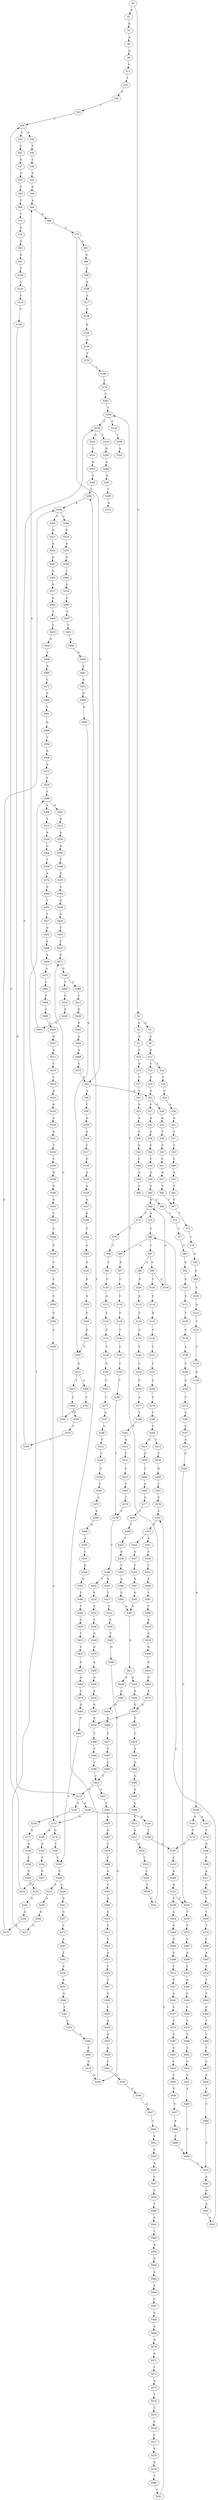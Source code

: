 strict digraph  {
	S0 -> S1 [ label = A ];
	S0 -> S2 [ label = G ];
	S1 -> S3 [ label = G ];
	S2 -> S4 [ label = C ];
	S2 -> S5 [ label = G ];
	S3 -> S6 [ label = A ];
	S4 -> S7 [ label = G ];
	S5 -> S8 [ label = A ];
	S6 -> S9 [ label = A ];
	S7 -> S10 [ label = C ];
	S8 -> S11 [ label = A ];
	S9 -> S12 [ label = G ];
	S10 -> S13 [ label = G ];
	S11 -> S14 [ label = T ];
	S11 -> S15 [ label = C ];
	S12 -> S16 [ label = T ];
	S13 -> S17 [ label = T ];
	S14 -> S18 [ label = T ];
	S15 -> S19 [ label = T ];
	S16 -> S20 [ label = G ];
	S17 -> S21 [ label = C ];
	S18 -> S22 [ label = G ];
	S19 -> S23 [ label = G ];
	S20 -> S24 [ label = T ];
	S21 -> S25 [ label = G ];
	S22 -> S26 [ label = A ];
	S23 -> S27 [ label = C ];
	S23 -> S28 [ label = G ];
	S24 -> S29 [ label = C ];
	S25 -> S30 [ label = A ];
	S26 -> S31 [ label = A ];
	S27 -> S32 [ label = A ];
	S28 -> S33 [ label = A ];
	S29 -> S34 [ label = G ];
	S29 -> S35 [ label = C ];
	S30 -> S36 [ label = C ];
	S31 -> S37 [ label = C ];
	S32 -> S38 [ label = A ];
	S33 -> S39 [ label = C ];
	S34 -> S40 [ label = T ];
	S35 -> S41 [ label = T ];
	S36 -> S42 [ label = G ];
	S37 -> S43 [ label = C ];
	S38 -> S44 [ label = C ];
	S39 -> S45 [ label = C ];
	S40 -> S46 [ label = C ];
	S41 -> S47 [ label = G ];
	S42 -> S48 [ label = C ];
	S43 -> S49 [ label = C ];
	S44 -> S50 [ label = C ];
	S45 -> S51 [ label = C ];
	S46 -> S52 [ label = G ];
	S47 -> S53 [ label = G ];
	S48 -> S54 [ label = G ];
	S49 -> S55 [ label = G ];
	S50 -> S56 [ label = A ];
	S51 -> S57 [ label = G ];
	S52 -> S58 [ label = G ];
	S53 -> S59 [ label = C ];
	S54 -> S60 [ label = C ];
	S55 -> S61 [ label = T ];
	S56 -> S62 [ label = G ];
	S57 -> S63 [ label = T ];
	S58 -> S64 [ label = A ];
	S59 -> S65 [ label = C ];
	S60 -> S66 [ label = C ];
	S61 -> S67 [ label = C ];
	S62 -> S68 [ label = A ];
	S63 -> S67 [ label = C ];
	S64 -> S69 [ label = A ];
	S65 -> S70 [ label = T ];
	S66 -> S71 [ label = T ];
	S67 -> S72 [ label = T ];
	S68 -> S73 [ label = C ];
	S68 -> S74 [ label = A ];
	S69 -> S75 [ label = C ];
	S70 -> S76 [ label = G ];
	S71 -> S77 [ label = C ];
	S72 -> S78 [ label = C ];
	S73 -> S79 [ label = T ];
	S74 -> S80 [ label = C ];
	S75 -> S81 [ label = A ];
	S75 -> S82 [ label = T ];
	S76 -> S83 [ label = G ];
	S77 -> S84 [ label = G ];
	S78 -> S85 [ label = G ];
	S79 -> S86 [ label = C ];
	S80 -> S87 [ label = C ];
	S80 -> S88 [ label = A ];
	S81 -> S89 [ label = G ];
	S82 -> S23 [ label = G ];
	S82 -> S90 [ label = A ];
	S83 -> S91 [ label = G ];
	S84 -> S92 [ label = G ];
	S85 -> S93 [ label = G ];
	S86 -> S94 [ label = C ];
	S87 -> S95 [ label = A ];
	S87 -> S96 [ label = G ];
	S88 -> S97 [ label = G ];
	S89 -> S98 [ label = G ];
	S90 -> S99 [ label = C ];
	S91 -> S100 [ label = T ];
	S92 -> S101 [ label = G ];
	S93 -> S102 [ label = C ];
	S94 -> S103 [ label = C ];
	S95 -> S104 [ label = G ];
	S95 -> S105 [ label = C ];
	S96 -> S106 [ label = G ];
	S97 -> S107 [ label = C ];
	S98 -> S108 [ label = A ];
	S99 -> S109 [ label = A ];
	S100 -> S110 [ label = C ];
	S101 -> S111 [ label = C ];
	S102 -> S112 [ label = A ];
	S103 -> S113 [ label = A ];
	S104 -> S68 [ label = A ];
	S105 -> S114 [ label = C ];
	S106 -> S115 [ label = A ];
	S107 -> S116 [ label = C ];
	S108 -> S117 [ label = A ];
	S109 -> S118 [ label = A ];
	S110 -> S119 [ label = C ];
	S111 -> S120 [ label = T ];
	S112 -> S121 [ label = C ];
	S113 -> S122 [ label = T ];
	S114 -> S123 [ label = A ];
	S115 -> S124 [ label = C ];
	S116 -> S125 [ label = G ];
	S117 -> S126 [ label = T ];
	S118 -> S127 [ label = C ];
	S119 -> S128 [ label = C ];
	S120 -> S129 [ label = C ];
	S121 -> S130 [ label = C ];
	S122 -> S131 [ label = C ];
	S123 -> S132 [ label = C ];
	S124 -> S133 [ label = G ];
	S125 -> S134 [ label = T ];
	S126 -> S135 [ label = A ];
	S127 -> S136 [ label = G ];
	S128 -> S137 [ label = G ];
	S129 -> S138 [ label = A ];
	S130 -> S139 [ label = G ];
	S131 -> S140 [ label = T ];
	S132 -> S141 [ label = C ];
	S133 -> S142 [ label = C ];
	S134 -> S143 [ label = C ];
	S135 -> S144 [ label = G ];
	S136 -> S145 [ label = A ];
	S137 -> S146 [ label = A ];
	S137 -> S147 [ label = G ];
	S138 -> S148 [ label = C ];
	S139 -> S149 [ label = A ];
	S140 -> S150 [ label = G ];
	S141 -> S151 [ label = C ];
	S142 -> S152 [ label = C ];
	S143 -> S153 [ label = C ];
	S144 -> S154 [ label = T ];
	S145 -> S155 [ label = A ];
	S146 -> S156 [ label = G ];
	S146 -> S157 [ label = A ];
	S147 -> S158 [ label = A ];
	S148 -> S159 [ label = G ];
	S149 -> S160 [ label = G ];
	S149 -> S161 [ label = A ];
	S150 -> S162 [ label = C ];
	S151 -> S163 [ label = C ];
	S152 -> S164 [ label = C ];
	S153 -> S165 [ label = T ];
	S154 -> S166 [ label = C ];
	S155 -> S167 [ label = A ];
	S156 -> S168 [ label = T ];
	S157 -> S169 [ label = A ];
	S157 -> S170 [ label = G ];
	S158 -> S171 [ label = G ];
	S159 -> S172 [ label = T ];
	S160 -> S173 [ label = T ];
	S161 -> S174 [ label = T ];
	S162 -> S175 [ label = C ];
	S163 -> S176 [ label = T ];
	S164 -> S177 [ label = A ];
	S165 -> S178 [ label = C ];
	S166 -> S179 [ label = T ];
	S167 -> S180 [ label = A ];
	S168 -> S181 [ label = C ];
	S169 -> S182 [ label = G ];
	S170 -> S183 [ label = T ];
	S171 -> S184 [ label = G ];
	S172 -> S185 [ label = C ];
	S173 -> S181 [ label = C ];
	S174 -> S186 [ label = G ];
	S175 -> S187 [ label = A ];
	S176 -> S188 [ label = T ];
	S177 -> S189 [ label = T ];
	S178 -> S190 [ label = T ];
	S179 -> S191 [ label = C ];
	S180 -> S192 [ label = C ];
	S181 -> S193 [ label = C ];
	S182 -> S194 [ label = T ];
	S183 -> S195 [ label = C ];
	S184 -> S196 [ label = C ];
	S185 -> S197 [ label = C ];
	S186 -> S198 [ label = T ];
	S187 -> S199 [ label = G ];
	S188 -> S200 [ label = C ];
	S189 -> S201 [ label = C ];
	S190 -> S202 [ label = T ];
	S190 -> S203 [ label = G ];
	S191 -> S204 [ label = T ];
	S192 -> S205 [ label = A ];
	S193 -> S206 [ label = A ];
	S194 -> S207 [ label = G ];
	S195 -> S208 [ label = G ];
	S196 -> S209 [ label = G ];
	S197 -> S210 [ label = A ];
	S198 -> S211 [ label = A ];
	S199 -> S212 [ label = T ];
	S200 -> S213 [ label = C ];
	S200 -> S214 [ label = G ];
	S201 -> S215 [ label = G ];
	S202 -> S216 [ label = C ];
	S203 -> S217 [ label = T ];
	S204 -> S218 [ label = C ];
	S204 -> S219 [ label = G ];
	S205 -> S220 [ label = G ];
	S206 -> S221 [ label = G ];
	S207 -> S222 [ label = T ];
	S208 -> S223 [ label = C ];
	S208 -> S224 [ label = A ];
	S209 -> S225 [ label = T ];
	S210 -> S226 [ label = G ];
	S211 -> S227 [ label = G ];
	S212 -> S228 [ label = C ];
	S213 -> S229 [ label = T ];
	S214 -> S230 [ label = A ];
	S215 -> S231 [ label = T ];
	S216 -> S232 [ label = T ];
	S217 -> S233 [ label = C ];
	S218 -> S234 [ label = T ];
	S218 -> S235 [ label = G ];
	S219 -> S236 [ label = T ];
	S220 -> S237 [ label = A ];
	S221 -> S238 [ label = T ];
	S221 -> S239 [ label = C ];
	S222 -> S29 [ label = C ];
	S223 -> S240 [ label = G ];
	S224 -> S241 [ label = G ];
	S225 -> S242 [ label = G ];
	S226 -> S239 [ label = C ];
	S227 -> S243 [ label = T ];
	S228 -> S244 [ label = G ];
	S229 -> S245 [ label = G ];
	S230 -> S246 [ label = T ];
	S231 -> S247 [ label = C ];
	S232 -> S248 [ label = C ];
	S233 -> S249 [ label = G ];
	S234 -> S250 [ label = G ];
	S235 -> S251 [ label = T ];
	S236 -> S252 [ label = A ];
	S237 -> S253 [ label = A ];
	S238 -> S254 [ label = A ];
	S239 -> S255 [ label = T ];
	S240 -> S256 [ label = G ];
	S241 -> S257 [ label = G ];
	S242 -> S258 [ label = G ];
	S243 -> S259 [ label = T ];
	S244 -> S260 [ label = T ];
	S245 -> S261 [ label = T ];
	S246 -> S262 [ label = C ];
	S247 -> S263 [ label = C ];
	S248 -> S264 [ label = G ];
	S249 -> S265 [ label = T ];
	S250 -> S266 [ label = A ];
	S251 -> S267 [ label = G ];
	S253 -> S268 [ label = G ];
	S254 -> S269 [ label = G ];
	S255 -> S270 [ label = T ];
	S256 -> S271 [ label = C ];
	S257 -> S272 [ label = T ];
	S258 -> S273 [ label = T ];
	S259 -> S274 [ label = T ];
	S260 -> S275 [ label = A ];
	S261 -> S276 [ label = C ];
	S262 -> S277 [ label = G ];
	S263 -> S278 [ label = T ];
	S264 -> S279 [ label = G ];
	S265 -> S280 [ label = G ];
	S266 -> S281 [ label = G ];
	S267 -> S282 [ label = G ];
	S268 -> S283 [ label = G ];
	S269 -> S284 [ label = G ];
	S270 -> S285 [ label = C ];
	S271 -> S286 [ label = T ];
	S272 -> S287 [ label = A ];
	S273 -> S288 [ label = A ];
	S274 -> S289 [ label = C ];
	S275 -> S290 [ label = A ];
	S276 -> S291 [ label = C ];
	S277 -> S292 [ label = T ];
	S278 -> S178 [ label = C ];
	S279 -> S293 [ label = A ];
	S280 -> S294 [ label = G ];
	S281 -> S295 [ label = T ];
	S282 -> S296 [ label = T ];
	S283 -> S297 [ label = G ];
	S284 -> S298 [ label = G ];
	S285 -> S299 [ label = A ];
	S286 -> S300 [ label = A ];
	S286 -> S301 [ label = G ];
	S287 -> S302 [ label = T ];
	S288 -> S303 [ label = T ];
	S288 -> S304 [ label = C ];
	S289 -> S305 [ label = A ];
	S290 -> S306 [ label = G ];
	S291 -> S307 [ label = T ];
	S292 -> S308 [ label = T ];
	S293 -> S309 [ label = G ];
	S294 -> S296 [ label = T ];
	S295 -> S310 [ label = A ];
	S296 -> S288 [ label = A ];
	S297 -> S311 [ label = G ];
	S298 -> S312 [ label = T ];
	S299 -> S313 [ label = C ];
	S300 -> S314 [ label = T ];
	S301 -> S315 [ label = G ];
	S302 -> S316 [ label = A ];
	S303 -> S317 [ label = G ];
	S304 -> S318 [ label = C ];
	S305 -> S319 [ label = C ];
	S306 -> S320 [ label = A ];
	S307 -> S321 [ label = A ];
	S307 -> S322 [ label = T ];
	S308 -> S323 [ label = T ];
	S309 -> S324 [ label = A ];
	S311 -> S325 [ label = T ];
	S311 -> S326 [ label = G ];
	S312 -> S327 [ label = C ];
	S313 -> S328 [ label = G ];
	S314 -> S329 [ label = A ];
	S315 -> S330 [ label = A ];
	S316 -> S331 [ label = A ];
	S317 -> S332 [ label = A ];
	S318 -> S333 [ label = G ];
	S319 -> S334 [ label = T ];
	S320 -> S335 [ label = C ];
	S321 -> S336 [ label = C ];
	S322 -> S337 [ label = G ];
	S323 -> S338 [ label = G ];
	S324 -> S339 [ label = G ];
	S325 -> S340 [ label = C ];
	S326 -> S341 [ label = T ];
	S327 -> S342 [ label = A ];
	S328 -> S343 [ label = C ];
	S329 -> S344 [ label = G ];
	S330 -> S345 [ label = A ];
	S331 -> S346 [ label = G ];
	S332 -> S347 [ label = G ];
	S333 -> S348 [ label = G ];
	S334 -> S349 [ label = C ];
	S335 -> S350 [ label = G ];
	S336 -> S351 [ label = T ];
	S337 -> S352 [ label = T ];
	S338 -> S353 [ label = T ];
	S339 -> S354 [ label = G ];
	S340 -> S355 [ label = T ];
	S341 -> S356 [ label = C ];
	S342 -> S357 [ label = C ];
	S343 -> S358 [ label = C ];
	S344 -> S359 [ label = T ];
	S345 -> S360 [ label = T ];
	S346 -> S361 [ label = T ];
	S347 -> S362 [ label = C ];
	S348 -> S363 [ label = T ];
	S349 -> S364 [ label = C ];
	S350 -> S365 [ label = G ];
	S351 -> S366 [ label = A ];
	S352 -> S367 [ label = A ];
	S353 -> S368 [ label = A ];
	S354 -> S369 [ label = T ];
	S355 -> S370 [ label = C ];
	S356 -> S371 [ label = C ];
	S357 -> S372 [ label = T ];
	S358 -> S373 [ label = C ];
	S359 -> S374 [ label = A ];
	S360 -> S375 [ label = G ];
	S361 -> S376 [ label = C ];
	S362 -> S377 [ label = G ];
	S363 -> S378 [ label = G ];
	S364 -> S379 [ label = T ];
	S365 -> S380 [ label = C ];
	S366 -> S381 [ label = C ];
	S367 -> S382 [ label = G ];
	S368 -> S383 [ label = G ];
	S369 -> S384 [ label = C ];
	S370 -> S385 [ label = T ];
	S371 -> S386 [ label = G ];
	S372 -> S387 [ label = C ];
	S373 -> S388 [ label = T ];
	S374 -> S389 [ label = G ];
	S375 -> S390 [ label = G ];
	S376 -> S391 [ label = G ];
	S377 -> S392 [ label = G ];
	S378 -> S393 [ label = G ];
	S379 -> S394 [ label = T ];
	S380 -> S395 [ label = T ];
	S381 -> S396 [ label = C ];
	S382 -> S397 [ label = G ];
	S383 -> S397 [ label = G ];
	S384 -> S398 [ label = C ];
	S385 -> S218 [ label = C ];
	S386 -> S399 [ label = C ];
	S386 -> S400 [ label = T ];
	S387 -> S401 [ label = G ];
	S388 -> S402 [ label = T ];
	S389 -> S403 [ label = C ];
	S390 -> S404 [ label = G ];
	S391 -> S405 [ label = T ];
	S392 -> S406 [ label = T ];
	S393 -> S407 [ label = T ];
	S394 -> S408 [ label = T ];
	S395 -> S409 [ label = C ];
	S396 -> S410 [ label = A ];
	S397 -> S411 [ label = A ];
	S398 -> S412 [ label = C ];
	S399 -> S413 [ label = C ];
	S400 -> S414 [ label = C ];
	S401 -> S415 [ label = C ];
	S402 -> S416 [ label = C ];
	S403 -> S417 [ label = C ];
	S404 -> S418 [ label = G ];
	S405 -> S419 [ label = G ];
	S406 -> S420 [ label = C ];
	S407 -> S421 [ label = T ];
	S408 -> S422 [ label = C ];
	S409 -> S423 [ label = T ];
	S410 -> S424 [ label = G ];
	S411 -> S425 [ label = G ];
	S411 -> S426 [ label = A ];
	S412 -> S427 [ label = A ];
	S412 -> S137 [ label = G ];
	S413 -> S428 [ label = G ];
	S414 -> S429 [ label = G ];
	S415 -> S430 [ label = T ];
	S416 -> S431 [ label = A ];
	S417 -> S432 [ label = G ];
	S418 -> S433 [ label = T ];
	S419 -> S294 [ label = G ];
	S420 -> S434 [ label = G ];
	S421 -> S435 [ label = A ];
	S422 -> S436 [ label = A ];
	S423 -> S437 [ label = C ];
	S424 -> S438 [ label = G ];
	S425 -> S439 [ label = A ];
	S426 -> S440 [ label = A ];
	S427 -> S441 [ label = G ];
	S428 -> S442 [ label = G ];
	S429 -> S443 [ label = G ];
	S430 -> S444 [ label = T ];
	S431 -> S445 [ label = T ];
	S432 -> S446 [ label = A ];
	S433 -> S447 [ label = C ];
	S434 -> S448 [ label = C ];
	S435 -> S449 [ label = G ];
	S436 -> S450 [ label = T ];
	S437 -> S451 [ label = G ];
	S438 -> S452 [ label = A ];
	S439 -> S453 [ label = G ];
	S440 -> S454 [ label = G ];
	S441 -> S455 [ label = A ];
	S442 -> S456 [ label = A ];
	S443 -> S64 [ label = A ];
	S444 -> S457 [ label = C ];
	S445 -> S458 [ label = C ];
	S446 -> S459 [ label = A ];
	S447 -> S371 [ label = C ];
	S448 -> S460 [ label = A ];
	S449 -> S461 [ label = A ];
	S450 -> S462 [ label = C ];
	S451 -> S463 [ label = A ];
	S452 -> S464 [ label = G ];
	S453 -> S465 [ label = T ];
	S453 -> S354 [ label = G ];
	S454 -> S466 [ label = G ];
	S455 -> S467 [ label = G ];
	S456 -> S468 [ label = A ];
	S457 -> S469 [ label = A ];
	S458 -> S470 [ label = C ];
	S459 -> S471 [ label = A ];
	S460 -> S472 [ label = C ];
	S461 -> S473 [ label = A ];
	S462 -> S470 [ label = C ];
	S463 -> S474 [ label = A ];
	S464 -> S475 [ label = A ];
	S465 -> S476 [ label = C ];
	S466 -> S477 [ label = T ];
	S467 -> S478 [ label = C ];
	S468 -> S479 [ label = C ];
	S469 -> S480 [ label = T ];
	S470 -> S481 [ label = A ];
	S471 -> S482 [ label = C ];
	S472 -> S483 [ label = G ];
	S473 -> S484 [ label = G ];
	S474 -> S485 [ label = G ];
	S475 -> S453 [ label = G ];
	S476 -> S486 [ label = A ];
	S477 -> S487 [ label = C ];
	S478 -> S488 [ label = C ];
	S479 -> S82 [ label = T ];
	S480 -> S458 [ label = C ];
	S481 -> S489 [ label = G ];
	S482 -> S490 [ label = C ];
	S483 -> S491 [ label = C ];
	S484 -> S492 [ label = G ];
	S485 -> S493 [ label = T ];
	S486 -> S494 [ label = G ];
	S487 -> S495 [ label = C ];
	S488 -> S496 [ label = A ];
	S489 -> S497 [ label = A ];
	S490 -> S498 [ label = C ];
	S491 -> S499 [ label = G ];
	S492 -> S297 [ label = G ];
	S493 -> S195 [ label = C ];
	S494 -> S500 [ label = G ];
	S495 -> S412 [ label = C ];
	S496 -> S501 [ label = C ];
	S497 -> S502 [ label = A ];
	S498 -> S503 [ label = C ];
	S499 -> S504 [ label = C ];
	S500 -> S505 [ label = A ];
	S501 -> S506 [ label = G ];
	S502 -> S80 [ label = C ];
	S503 -> S507 [ label = G ];
	S504 -> S508 [ label = G ];
	S505 -> S509 [ label = C ];
	S506 -> S510 [ label = G ];
	S507 -> S511 [ label = A ];
	S508 -> S512 [ label = G ];
	S509 -> S513 [ label = C ];
	S510 -> S514 [ label = T ];
	S511 -> S515 [ label = C ];
	S512 -> S516 [ label = C ];
	S513 -> S517 [ label = A ];
	S514 -> S518 [ label = T ];
	S515 -> S519 [ label = T ];
	S516 -> S286 [ label = T ];
	S517 -> S520 [ label = G ];
	S518 -> S521 [ label = A ];
	S519 -> S522 [ label = A ];
	S520 -> S523 [ label = T ];
	S521 -> S524 [ label = C ];
	S522 -> S525 [ label = G ];
	S523 -> S526 [ label = C ];
	S524 -> S527 [ label = T ];
	S525 -> S528 [ label = A ];
	S526 -> S529 [ label = T ];
	S527 -> S530 [ label = G ];
	S528 -> S531 [ label = A ];
	S529 -> S532 [ label = C ];
	S530 -> S533 [ label = C ];
	S531 -> S534 [ label = T ];
	S532 -> S204 [ label = T ];
	S533 -> S535 [ label = A ];
	S534 -> S536 [ label = C ];
	S535 -> S537 [ label = G ];
	S536 -> S538 [ label = G ];
	S537 -> S539 [ label = A ];
	S538 -> S540 [ label = G ];
	S539 -> S541 [ label = C ];
	S540 -> S542 [ label = G ];
	S541 -> S543 [ label = G ];
	S542 -> S544 [ label = T ];
	S543 -> S545 [ label = G ];
	S544 -> S546 [ label = A ];
	S545 -> S547 [ label = A ];
	S546 -> S548 [ label = T ];
	S547 -> S549 [ label = C ];
	S548 -> S550 [ label = C ];
	S549 -> S551 [ label = A ];
	S550 -> S552 [ label = C ];
	S551 -> S553 [ label = C ];
	S552 -> S554 [ label = C ];
	S553 -> S555 [ label = A ];
	S554 -> S556 [ label = G ];
	S555 -> S557 [ label = C ];
	S556 -> S558 [ label = A ];
	S557 -> S559 [ label = C ];
	S558 -> S157 [ label = A ];
	S559 -> S560 [ label = T ];
	S560 -> S561 [ label = C ];
	S561 -> S562 [ label = T ];
	S562 -> S563 [ label = A ];
	S563 -> S564 [ label = G ];
	S564 -> S565 [ label = A ];
	S565 -> S566 [ label = A ];
	S566 -> S567 [ label = C ];
	S567 -> S568 [ label = G ];
	S568 -> S569 [ label = A ];
	S569 -> S570 [ label = G ];
	S570 -> S571 [ label = G ];
	S571 -> S572 [ label = T ];
	S572 -> S573 [ label = G ];
	S573 -> S574 [ label = T ];
	S574 -> S575 [ label = C ];
	S575 -> S576 [ label = C ];
	S576 -> S577 [ label = C ];
	S577 -> S578 [ label = T ];
	S578 -> S579 [ label = G ];
	S579 -> S580 [ label = T ];
	S580 -> S581 [ label = C ];
	S581 -> S291 [ label = C ];
}
